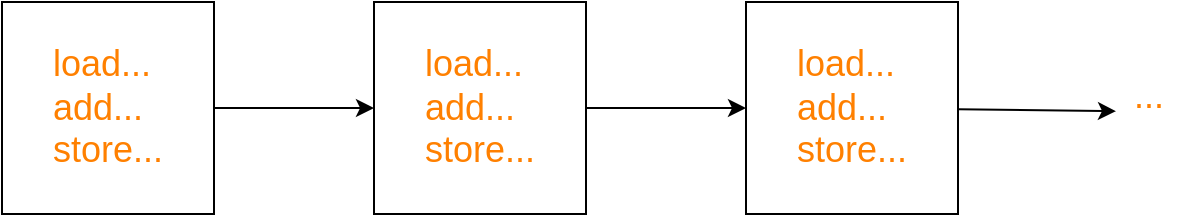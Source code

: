 <mxfile>
    <diagram id="3z-aaaEbEagNqPvxhsqn" name="第 1 页">
        <mxGraphModel dx="1002" dy="576" grid="0" gridSize="10" guides="1" tooltips="1" connect="1" arrows="1" fold="1" page="0" pageScale="1" pageWidth="827" pageHeight="1169" math="0" shadow="0">
            <root>
                <mxCell id="0"/>
                <mxCell id="1" parent="0"/>
                <mxCell id="4" value="" style="edgeStyle=none;html=1;fontSize=18;fontColor=#FF8000;" edge="1" parent="1" source="2" target="3">
                    <mxGeometry relative="1" as="geometry"/>
                </mxCell>
                <mxCell id="2" value="&lt;div style=&quot;text-align: left;&quot;&gt;&lt;span style=&quot;font-size: 18px; color: rgb(255, 128, 0); background-color: initial;&quot;&gt;load...&lt;/span&gt;&lt;/div&gt;&lt;font color=&quot;#ff8000&quot; style=&quot;font-size: 18px;&quot;&gt;&lt;div style=&quot;text-align: left;&quot;&gt;&lt;span style=&quot;background-color: initial;&quot;&gt;add...&lt;/span&gt;&lt;/div&gt;&lt;div style=&quot;text-align: left;&quot;&gt;&lt;span style=&quot;background-color: initial;&quot;&gt;store...&lt;/span&gt;&lt;/div&gt;&lt;/font&gt;" style="whiteSpace=wrap;html=1;aspect=fixed;fillColor=none;" vertex="1" parent="1">
                    <mxGeometry x="123" y="137" width="106" height="106" as="geometry"/>
                </mxCell>
                <mxCell id="6" value="" style="edgeStyle=none;html=1;fontSize=18;fontColor=#FF8000;" edge="1" parent="1" source="3" target="5">
                    <mxGeometry relative="1" as="geometry"/>
                </mxCell>
                <mxCell id="3" value="&lt;div style=&quot;text-align: left;&quot;&gt;&lt;span style=&quot;font-size: 18px; color: rgb(255, 128, 0); background-color: initial;&quot;&gt;load...&lt;/span&gt;&lt;/div&gt;&lt;font color=&quot;#ff8000&quot; style=&quot;font-size: 18px;&quot;&gt;&lt;div style=&quot;text-align: left;&quot;&gt;&lt;span style=&quot;background-color: initial;&quot;&gt;add...&lt;/span&gt;&lt;/div&gt;&lt;div style=&quot;text-align: left;&quot;&gt;&lt;span style=&quot;background-color: initial;&quot;&gt;store...&lt;/span&gt;&lt;/div&gt;&lt;/font&gt;" style="whiteSpace=wrap;html=1;aspect=fixed;fillColor=none;" vertex="1" parent="1">
                    <mxGeometry x="309" y="137" width="106" height="106" as="geometry"/>
                </mxCell>
                <mxCell id="10" style="edgeStyle=none;html=1;entryX=0.03;entryY=0.724;entryDx=0;entryDy=0;entryPerimeter=0;fontSize=18;fontColor=#FF8000;" edge="1" parent="1" source="5" target="7">
                    <mxGeometry relative="1" as="geometry"/>
                </mxCell>
                <mxCell id="5" value="&lt;div style=&quot;text-align: left;&quot;&gt;&lt;span style=&quot;font-size: 18px; color: rgb(255, 128, 0); background-color: initial;&quot;&gt;load...&lt;/span&gt;&lt;/div&gt;&lt;font color=&quot;#ff8000&quot; style=&quot;font-size: 18px;&quot;&gt;&lt;div style=&quot;text-align: left;&quot;&gt;&lt;span style=&quot;background-color: initial;&quot;&gt;add...&lt;/span&gt;&lt;/div&gt;&lt;div style=&quot;text-align: left;&quot;&gt;&lt;span style=&quot;background-color: initial;&quot;&gt;store...&lt;/span&gt;&lt;/div&gt;&lt;/font&gt;" style="whiteSpace=wrap;html=1;aspect=fixed;fillColor=none;" vertex="1" parent="1">
                    <mxGeometry x="495" y="137" width="106" height="106" as="geometry"/>
                </mxCell>
                <mxCell id="7" value="..." style="text;html=1;align=center;verticalAlign=middle;resizable=0;points=[];autosize=1;strokeColor=none;fillColor=none;fontSize=18;fontColor=#FF8000;" vertex="1" parent="1">
                    <mxGeometry x="679" y="167" width="33" height="34" as="geometry"/>
                </mxCell>
            </root>
        </mxGraphModel>
    </diagram>
</mxfile>